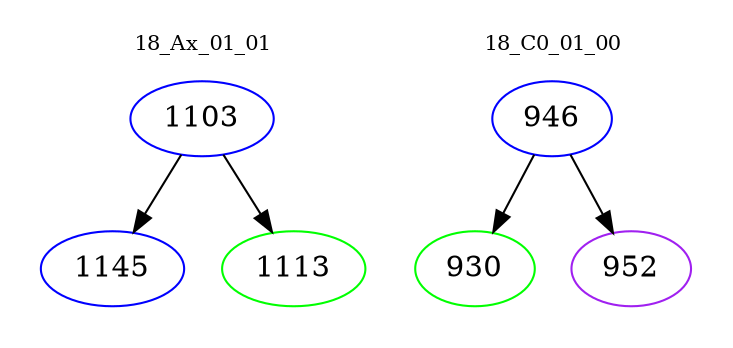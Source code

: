digraph{
subgraph cluster_0 {
color = white
label = "18_Ax_01_01";
fontsize=10;
T0_1103 [label="1103", color="blue"]
T0_1103 -> T0_1145 [color="black"]
T0_1145 [label="1145", color="blue"]
T0_1103 -> T0_1113 [color="black"]
T0_1113 [label="1113", color="green"]
}
subgraph cluster_1 {
color = white
label = "18_C0_01_00";
fontsize=10;
T1_946 [label="946", color="blue"]
T1_946 -> T1_930 [color="black"]
T1_930 [label="930", color="green"]
T1_946 -> T1_952 [color="black"]
T1_952 [label="952", color="purple"]
}
}
